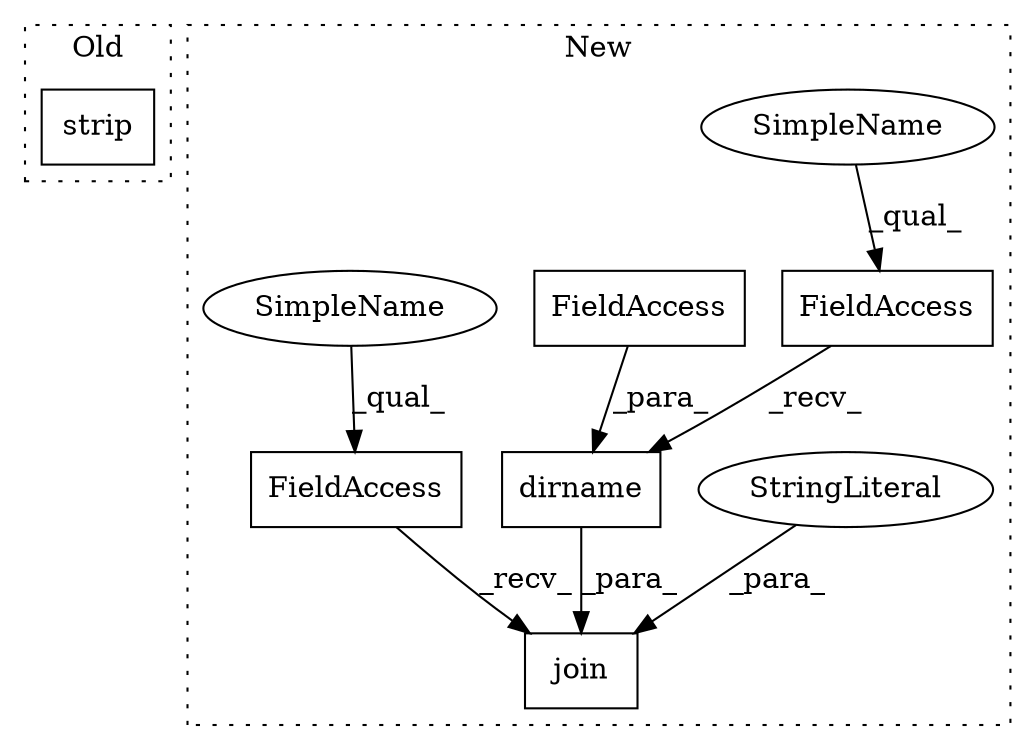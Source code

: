digraph G {
subgraph cluster0 {
1 [label="strip" a="32" s="1025,1036" l="6,1" shape="box"];
label = "Old";
style="dotted";
}
subgraph cluster1 {
2 [label="dirname" a="32" s="1056,1072" l="8,1" shape="box"];
3 [label="FieldAccess" a="22" s="1048" l="7" shape="box"];
4 [label="join" a="32" s="1043,1085" l="5,1" shape="box"];
5 [label="FieldAccess" a="22" s="1035" l="7" shape="box"];
6 [label="StringLiteral" a="45" s="1074" l="11" shape="ellipse"];
7 [label="FieldAccess" a="22" s="1064" l="8" shape="box"];
8 [label="SimpleName" a="42" s="1035" l="2" shape="ellipse"];
9 [label="SimpleName" a="42" s="1048" l="2" shape="ellipse"];
label = "New";
style="dotted";
}
2 -> 4 [label="_para_"];
3 -> 2 [label="_recv_"];
5 -> 4 [label="_recv_"];
6 -> 4 [label="_para_"];
7 -> 2 [label="_para_"];
8 -> 5 [label="_qual_"];
9 -> 3 [label="_qual_"];
}